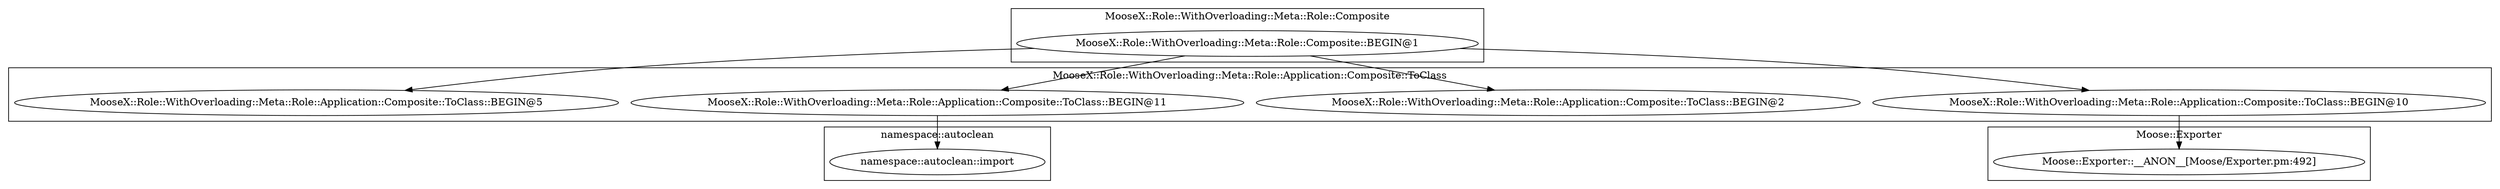 digraph {
graph [overlap=false]
subgraph cluster_MooseX_Role_WithOverloading_Meta_Role_Composite {
	label="MooseX::Role::WithOverloading::Meta::Role::Composite";
	"MooseX::Role::WithOverloading::Meta::Role::Composite::BEGIN@1";
}
subgraph cluster_MooseX_Role_WithOverloading_Meta_Role_Application_Composite_ToClass {
	label="MooseX::Role::WithOverloading::Meta::Role::Application::Composite::ToClass";
	"MooseX::Role::WithOverloading::Meta::Role::Application::Composite::ToClass::BEGIN@11";
	"MooseX::Role::WithOverloading::Meta::Role::Application::Composite::ToClass::BEGIN@2";
	"MooseX::Role::WithOverloading::Meta::Role::Application::Composite::ToClass::BEGIN@10";
	"MooseX::Role::WithOverloading::Meta::Role::Application::Composite::ToClass::BEGIN@5";
}
subgraph cluster_Moose_Exporter {
	label="Moose::Exporter";
	"Moose::Exporter::__ANON__[Moose/Exporter.pm:492]";
}
subgraph cluster_namespace_autoclean {
	label="namespace::autoclean";
	"namespace::autoclean::import";
}
"MooseX::Role::WithOverloading::Meta::Role::Composite::BEGIN@1" -> "MooseX::Role::WithOverloading::Meta::Role::Application::Composite::ToClass::BEGIN@2";
"MooseX::Role::WithOverloading::Meta::Role::Application::Composite::ToClass::BEGIN@10" -> "Moose::Exporter::__ANON__[Moose/Exporter.pm:492]";
"MooseX::Role::WithOverloading::Meta::Role::Composite::BEGIN@1" -> "MooseX::Role::WithOverloading::Meta::Role::Application::Composite::ToClass::BEGIN@11";
"MooseX::Role::WithOverloading::Meta::Role::Composite::BEGIN@1" -> "MooseX::Role::WithOverloading::Meta::Role::Application::Composite::ToClass::BEGIN@10";
"MooseX::Role::WithOverloading::Meta::Role::Application::Composite::ToClass::BEGIN@11" -> "namespace::autoclean::import";
"MooseX::Role::WithOverloading::Meta::Role::Composite::BEGIN@1" -> "MooseX::Role::WithOverloading::Meta::Role::Application::Composite::ToClass::BEGIN@5";
}
